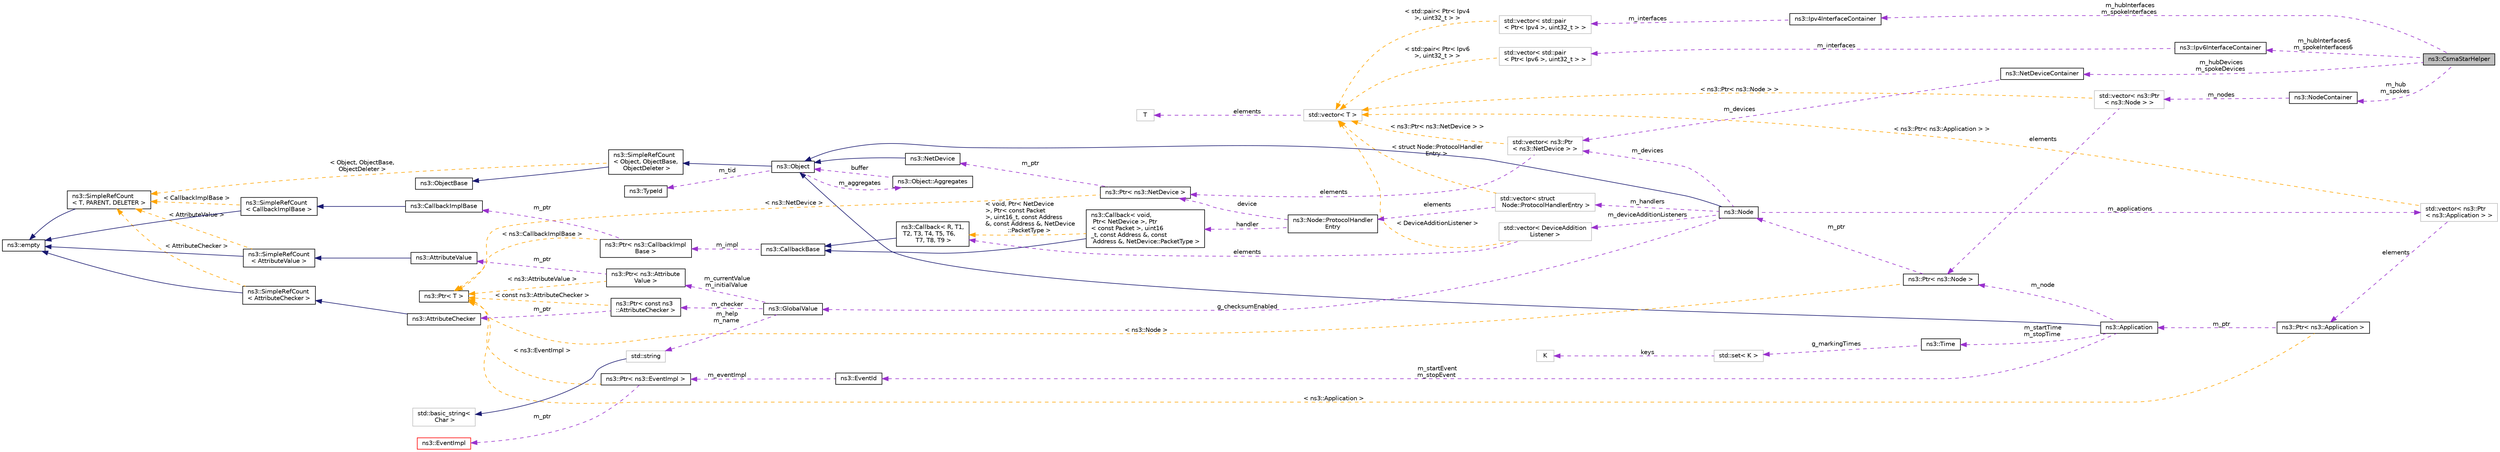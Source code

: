 digraph "ns3::CsmaStarHelper"
{
 // LATEX_PDF_SIZE
  edge [fontname="Helvetica",fontsize="10",labelfontname="Helvetica",labelfontsize="10"];
  node [fontname="Helvetica",fontsize="10",shape=record];
  rankdir="LR";
  Node1 [label="ns3::CsmaStarHelper",height=0.2,width=0.4,color="black", fillcolor="grey75", style="filled", fontcolor="black",tooltip="A helper to make it easier to create a star topology with Csma links."];
  Node2 -> Node1 [dir="back",color="darkorchid3",fontsize="10",style="dashed",label=" m_hubInterfaces\nm_spokeInterfaces" ,fontname="Helvetica"];
  Node2 [label="ns3::Ipv4InterfaceContainer",height=0.2,width=0.4,color="black", fillcolor="white", style="filled",URL="$classns3_1_1_ipv4_interface_container.html",tooltip="holds a vector of std::pair of Ptr<Ipv4> and interface index."];
  Node3 -> Node2 [dir="back",color="darkorchid3",fontsize="10",style="dashed",label=" m_interfaces" ,fontname="Helvetica"];
  Node3 [label="std::vector\< std::pair\l\< Ptr\< Ipv4 \>, uint32_t \> \>",height=0.2,width=0.4,color="grey75", fillcolor="white", style="filled",tooltip=" "];
  Node4 -> Node3 [dir="back",color="orange",fontsize="10",style="dashed",label=" \< std::pair\< Ptr\< Ipv4\l \>, uint32_t \> \>" ,fontname="Helvetica"];
  Node4 [label="std::vector\< T \>",height=0.2,width=0.4,color="grey75", fillcolor="white", style="filled",tooltip=" "];
  Node5 -> Node4 [dir="back",color="darkorchid3",fontsize="10",style="dashed",label=" elements" ,fontname="Helvetica"];
  Node5 [label="T",height=0.2,width=0.4,color="grey75", fillcolor="white", style="filled",tooltip=" "];
  Node6 -> Node1 [dir="back",color="darkorchid3",fontsize="10",style="dashed",label=" m_hubDevices\nm_spokeDevices" ,fontname="Helvetica"];
  Node6 [label="ns3::NetDeviceContainer",height=0.2,width=0.4,color="black", fillcolor="white", style="filled",URL="$classns3_1_1_net_device_container.html",tooltip="holds a vector of ns3::NetDevice pointers"];
  Node7 -> Node6 [dir="back",color="darkorchid3",fontsize="10",style="dashed",label=" m_devices" ,fontname="Helvetica"];
  Node7 [label="std::vector\< ns3::Ptr\l\< ns3::NetDevice \> \>",height=0.2,width=0.4,color="grey75", fillcolor="white", style="filled",tooltip=" "];
  Node8 -> Node7 [dir="back",color="darkorchid3",fontsize="10",style="dashed",label=" elements" ,fontname="Helvetica"];
  Node8 [label="ns3::Ptr\< ns3::NetDevice \>",height=0.2,width=0.4,color="black", fillcolor="white", style="filled",URL="$classns3_1_1_ptr.html",tooltip=" "];
  Node9 -> Node8 [dir="back",color="darkorchid3",fontsize="10",style="dashed",label=" m_ptr" ,fontname="Helvetica"];
  Node9 [label="ns3::NetDevice",height=0.2,width=0.4,color="black", fillcolor="white", style="filled",URL="$classns3_1_1_net_device.html",tooltip="Network layer to device interface."];
  Node10 -> Node9 [dir="back",color="midnightblue",fontsize="10",style="solid",fontname="Helvetica"];
  Node10 [label="ns3::Object",height=0.2,width=0.4,color="black", fillcolor="white", style="filled",URL="$classns3_1_1_object.html",tooltip="A base class which provides memory management and object aggregation."];
  Node11 -> Node10 [dir="back",color="midnightblue",fontsize="10",style="solid",fontname="Helvetica"];
  Node11 [label="ns3::SimpleRefCount\l\< Object, ObjectBase,\l ObjectDeleter \>",height=0.2,width=0.4,color="black", fillcolor="white", style="filled",URL="$classns3_1_1_simple_ref_count.html",tooltip=" "];
  Node12 -> Node11 [dir="back",color="midnightblue",fontsize="10",style="solid",fontname="Helvetica"];
  Node12 [label="ns3::ObjectBase",height=0.2,width=0.4,color="black", fillcolor="white", style="filled",URL="$classns3_1_1_object_base.html",tooltip="Anchor the ns-3 type and attribute system."];
  Node13 -> Node11 [dir="back",color="orange",fontsize="10",style="dashed",label=" \< Object, ObjectBase,\l ObjectDeleter \>" ,fontname="Helvetica"];
  Node13 [label="ns3::SimpleRefCount\l\< T, PARENT, DELETER \>",height=0.2,width=0.4,color="black", fillcolor="white", style="filled",URL="$classns3_1_1_simple_ref_count.html",tooltip="A template-based reference counting class."];
  Node14 -> Node13 [dir="back",color="midnightblue",fontsize="10",style="solid",fontname="Helvetica"];
  Node14 [label="ns3::empty",height=0.2,width=0.4,color="black", fillcolor="white", style="filled",URL="$classns3_1_1empty.html",tooltip="make Callback use a separate empty type"];
  Node15 -> Node10 [dir="back",color="darkorchid3",fontsize="10",style="dashed",label=" m_tid" ,fontname="Helvetica"];
  Node15 [label="ns3::TypeId",height=0.2,width=0.4,color="black", fillcolor="white", style="filled",URL="$classns3_1_1_type_id.html",tooltip="a unique identifier for an interface."];
  Node16 -> Node10 [dir="back",color="darkorchid3",fontsize="10",style="dashed",label=" m_aggregates" ,fontname="Helvetica"];
  Node16 [label="ns3::Object::Aggregates",height=0.2,width=0.4,color="black", fillcolor="white", style="filled",URL="$structns3_1_1_object_1_1_aggregates.html",tooltip="The list of Objects aggregated to this one."];
  Node10 -> Node16 [dir="back",color="darkorchid3",fontsize="10",style="dashed",label=" buffer" ,fontname="Helvetica"];
  Node17 -> Node8 [dir="back",color="orange",fontsize="10",style="dashed",label=" \< ns3::NetDevice \>" ,fontname="Helvetica"];
  Node17 [label="ns3::Ptr\< T \>",height=0.2,width=0.4,color="black", fillcolor="white", style="filled",URL="$classns3_1_1_ptr.html",tooltip="Smart pointer class similar to boost::intrusive_ptr."];
  Node4 -> Node7 [dir="back",color="orange",fontsize="10",style="dashed",label=" \< ns3::Ptr\< ns3::NetDevice \> \>" ,fontname="Helvetica"];
  Node18 -> Node1 [dir="back",color="darkorchid3",fontsize="10",style="dashed",label=" m_hub\nm_spokes" ,fontname="Helvetica"];
  Node18 [label="ns3::NodeContainer",height=0.2,width=0.4,color="black", fillcolor="white", style="filled",URL="$classns3_1_1_node_container.html",tooltip="keep track of a set of node pointers."];
  Node19 -> Node18 [dir="back",color="darkorchid3",fontsize="10",style="dashed",label=" m_nodes" ,fontname="Helvetica"];
  Node19 [label="std::vector\< ns3::Ptr\l\< ns3::Node \> \>",height=0.2,width=0.4,color="grey75", fillcolor="white", style="filled",tooltip=" "];
  Node20 -> Node19 [dir="back",color="darkorchid3",fontsize="10",style="dashed",label=" elements" ,fontname="Helvetica"];
  Node20 [label="ns3::Ptr\< ns3::Node \>",height=0.2,width=0.4,color="black", fillcolor="white", style="filled",URL="$classns3_1_1_ptr.html",tooltip=" "];
  Node21 -> Node20 [dir="back",color="darkorchid3",fontsize="10",style="dashed",label=" m_ptr" ,fontname="Helvetica"];
  Node21 [label="ns3::Node",height=0.2,width=0.4,color="black", fillcolor="white", style="filled",URL="$classns3_1_1_node.html",tooltip="A network Node."];
  Node10 -> Node21 [dir="back",color="midnightblue",fontsize="10",style="solid",fontname="Helvetica"];
  Node22 -> Node21 [dir="back",color="darkorchid3",fontsize="10",style="dashed",label=" m_applications" ,fontname="Helvetica"];
  Node22 [label="std::vector\< ns3::Ptr\l\< ns3::Application \> \>",height=0.2,width=0.4,color="grey75", fillcolor="white", style="filled",tooltip=" "];
  Node23 -> Node22 [dir="back",color="darkorchid3",fontsize="10",style="dashed",label=" elements" ,fontname="Helvetica"];
  Node23 [label="ns3::Ptr\< ns3::Application \>",height=0.2,width=0.4,color="black", fillcolor="white", style="filled",URL="$classns3_1_1_ptr.html",tooltip=" "];
  Node24 -> Node23 [dir="back",color="darkorchid3",fontsize="10",style="dashed",label=" m_ptr" ,fontname="Helvetica"];
  Node24 [label="ns3::Application",height=0.2,width=0.4,color="black", fillcolor="white", style="filled",URL="$classns3_1_1_application.html",tooltip="The base class for all ns3 applications."];
  Node10 -> Node24 [dir="back",color="midnightblue",fontsize="10",style="solid",fontname="Helvetica"];
  Node25 -> Node24 [dir="back",color="darkorchid3",fontsize="10",style="dashed",label=" m_startEvent\nm_stopEvent" ,fontname="Helvetica"];
  Node25 [label="ns3::EventId",height=0.2,width=0.4,color="black", fillcolor="white", style="filled",URL="$classns3_1_1_event_id.html",tooltip="An identifier for simulation events."];
  Node26 -> Node25 [dir="back",color="darkorchid3",fontsize="10",style="dashed",label=" m_eventImpl" ,fontname="Helvetica"];
  Node26 [label="ns3::Ptr\< ns3::EventImpl \>",height=0.2,width=0.4,color="black", fillcolor="white", style="filled",URL="$classns3_1_1_ptr.html",tooltip=" "];
  Node27 -> Node26 [dir="back",color="darkorchid3",fontsize="10",style="dashed",label=" m_ptr" ,fontname="Helvetica"];
  Node27 [label="ns3::EventImpl",height=0.2,width=0.4,color="red", fillcolor="white", style="filled",URL="$classns3_1_1_event_impl.html",tooltip="A simulation event."];
  Node17 -> Node26 [dir="back",color="orange",fontsize="10",style="dashed",label=" \< ns3::EventImpl \>" ,fontname="Helvetica"];
  Node20 -> Node24 [dir="back",color="darkorchid3",fontsize="10",style="dashed",label=" m_node" ,fontname="Helvetica"];
  Node29 -> Node24 [dir="back",color="darkorchid3",fontsize="10",style="dashed",label=" m_startTime\nm_stopTime" ,fontname="Helvetica"];
  Node29 [label="ns3::Time",height=0.2,width=0.4,color="black", fillcolor="white", style="filled",URL="$classns3_1_1_time.html",tooltip="Simulation virtual time values and global simulation resolution."];
  Node30 -> Node29 [dir="back",color="darkorchid3",fontsize="10",style="dashed",label=" g_markingTimes" ,fontname="Helvetica"];
  Node30 [label="std::set\< K \>",height=0.2,width=0.4,color="grey75", fillcolor="white", style="filled",tooltip=" "];
  Node31 -> Node30 [dir="back",color="darkorchid3",fontsize="10",style="dashed",label=" keys" ,fontname="Helvetica"];
  Node31 [label="K",height=0.2,width=0.4,color="grey75", fillcolor="white", style="filled",tooltip=" "];
  Node17 -> Node23 [dir="back",color="orange",fontsize="10",style="dashed",label=" \< ns3::Application \>" ,fontname="Helvetica"];
  Node4 -> Node22 [dir="back",color="orange",fontsize="10",style="dashed",label=" \< ns3::Ptr\< ns3::Application \> \>" ,fontname="Helvetica"];
  Node7 -> Node21 [dir="back",color="darkorchid3",fontsize="10",style="dashed",label=" m_devices" ,fontname="Helvetica"];
  Node32 -> Node21 [dir="back",color="darkorchid3",fontsize="10",style="dashed",label=" g_checksumEnabled" ,fontname="Helvetica"];
  Node32 [label="ns3::GlobalValue",height=0.2,width=0.4,color="black", fillcolor="white", style="filled",URL="$classns3_1_1_global_value.html",tooltip="Hold a so-called 'global value'."];
  Node33 -> Node32 [dir="back",color="darkorchid3",fontsize="10",style="dashed",label=" m_currentValue\nm_initialValue" ,fontname="Helvetica"];
  Node33 [label="ns3::Ptr\< ns3::Attribute\lValue \>",height=0.2,width=0.4,color="black", fillcolor="white", style="filled",URL="$classns3_1_1_ptr.html",tooltip=" "];
  Node34 -> Node33 [dir="back",color="darkorchid3",fontsize="10",style="dashed",label=" m_ptr" ,fontname="Helvetica"];
  Node34 [label="ns3::AttributeValue",height=0.2,width=0.4,color="black", fillcolor="white", style="filled",URL="$classns3_1_1_attribute_value.html",tooltip="Hold a value for an Attribute."];
  Node35 -> Node34 [dir="back",color="midnightblue",fontsize="10",style="solid",fontname="Helvetica"];
  Node35 [label="ns3::SimpleRefCount\l\< AttributeValue \>",height=0.2,width=0.4,color="black", fillcolor="white", style="filled",URL="$classns3_1_1_simple_ref_count.html",tooltip=" "];
  Node14 -> Node35 [dir="back",color="midnightblue",fontsize="10",style="solid",fontname="Helvetica"];
  Node13 -> Node35 [dir="back",color="orange",fontsize="10",style="dashed",label=" \< AttributeValue \>" ,fontname="Helvetica"];
  Node17 -> Node33 [dir="back",color="orange",fontsize="10",style="dashed",label=" \< ns3::AttributeValue \>" ,fontname="Helvetica"];
  Node36 -> Node32 [dir="back",color="darkorchid3",fontsize="10",style="dashed",label=" m_help\nm_name" ,fontname="Helvetica"];
  Node36 [label="std::string",height=0.2,width=0.4,color="grey75", fillcolor="white", style="filled",tooltip=" "];
  Node37 -> Node36 [dir="back",color="midnightblue",fontsize="10",style="solid",fontname="Helvetica"];
  Node37 [label="std::basic_string\<\l Char \>",height=0.2,width=0.4,color="grey75", fillcolor="white", style="filled",tooltip=" "];
  Node38 -> Node32 [dir="back",color="darkorchid3",fontsize="10",style="dashed",label=" m_checker" ,fontname="Helvetica"];
  Node38 [label="ns3::Ptr\< const ns3\l::AttributeChecker \>",height=0.2,width=0.4,color="black", fillcolor="white", style="filled",URL="$classns3_1_1_ptr.html",tooltip=" "];
  Node39 -> Node38 [dir="back",color="darkorchid3",fontsize="10",style="dashed",label=" m_ptr" ,fontname="Helvetica"];
  Node39 [label="ns3::AttributeChecker",height=0.2,width=0.4,color="black", fillcolor="white", style="filled",URL="$classns3_1_1_attribute_checker.html",tooltip="Represent the type of an attribute."];
  Node40 -> Node39 [dir="back",color="midnightblue",fontsize="10",style="solid",fontname="Helvetica"];
  Node40 [label="ns3::SimpleRefCount\l\< AttributeChecker \>",height=0.2,width=0.4,color="black", fillcolor="white", style="filled",URL="$classns3_1_1_simple_ref_count.html",tooltip=" "];
  Node14 -> Node40 [dir="back",color="midnightblue",fontsize="10",style="solid",fontname="Helvetica"];
  Node13 -> Node40 [dir="back",color="orange",fontsize="10",style="dashed",label=" \< AttributeChecker \>" ,fontname="Helvetica"];
  Node17 -> Node38 [dir="back",color="orange",fontsize="10",style="dashed",label=" \< const ns3::AttributeChecker \>" ,fontname="Helvetica"];
  Node41 -> Node21 [dir="back",color="darkorchid3",fontsize="10",style="dashed",label=" m_handlers" ,fontname="Helvetica"];
  Node41 [label="std::vector\< struct\l Node::ProtocolHandlerEntry \>",height=0.2,width=0.4,color="grey75", fillcolor="white", style="filled",tooltip=" "];
  Node42 -> Node41 [dir="back",color="darkorchid3",fontsize="10",style="dashed",label=" elements" ,fontname="Helvetica"];
  Node42 [label="ns3::Node::ProtocolHandler\lEntry",height=0.2,width=0.4,color="black", fillcolor="white", style="filled",URL="$structns3_1_1_node_1_1_protocol_handler_entry.html",tooltip="Protocol handler entry."];
  Node43 -> Node42 [dir="back",color="darkorchid3",fontsize="10",style="dashed",label=" handler" ,fontname="Helvetica"];
  Node43 [label="ns3::Callback\< void,\l Ptr\< NetDevice \>, Ptr\l\< const Packet \>, uint16\l_t, const Address &, const\l Address &, NetDevice::PacketType \>",height=0.2,width=0.4,color="black", fillcolor="white", style="filled",URL="$classns3_1_1_callback.html",tooltip=" "];
  Node44 -> Node43 [dir="back",color="midnightblue",fontsize="10",style="solid",fontname="Helvetica"];
  Node44 [label="ns3::CallbackBase",height=0.2,width=0.4,color="black", fillcolor="white", style="filled",URL="$classns3_1_1_callback_base.html",tooltip="Base class for Callback class."];
  Node45 -> Node44 [dir="back",color="darkorchid3",fontsize="10",style="dashed",label=" m_impl" ,fontname="Helvetica"];
  Node45 [label="ns3::Ptr\< ns3::CallbackImpl\lBase \>",height=0.2,width=0.4,color="black", fillcolor="white", style="filled",URL="$classns3_1_1_ptr.html",tooltip=" "];
  Node46 -> Node45 [dir="back",color="darkorchid3",fontsize="10",style="dashed",label=" m_ptr" ,fontname="Helvetica"];
  Node46 [label="ns3::CallbackImplBase",height=0.2,width=0.4,color="black", fillcolor="white", style="filled",URL="$classns3_1_1_callback_impl_base.html",tooltip="Abstract base class for CallbackImpl Provides reference counting and equality test."];
  Node47 -> Node46 [dir="back",color="midnightblue",fontsize="10",style="solid",fontname="Helvetica"];
  Node47 [label="ns3::SimpleRefCount\l\< CallbackImplBase \>",height=0.2,width=0.4,color="black", fillcolor="white", style="filled",URL="$classns3_1_1_simple_ref_count.html",tooltip=" "];
  Node14 -> Node47 [dir="back",color="midnightblue",fontsize="10",style="solid",fontname="Helvetica"];
  Node13 -> Node47 [dir="back",color="orange",fontsize="10",style="dashed",label=" \< CallbackImplBase \>" ,fontname="Helvetica"];
  Node17 -> Node45 [dir="back",color="orange",fontsize="10",style="dashed",label=" \< ns3::CallbackImplBase \>" ,fontname="Helvetica"];
  Node48 -> Node43 [dir="back",color="orange",fontsize="10",style="dashed",label=" \< void, Ptr\< NetDevice\l \>, Ptr\< const Packet\l \>, uint16_t, const Address\l &, const Address &, NetDevice\l::PacketType \>" ,fontname="Helvetica"];
  Node48 [label="ns3::Callback\< R, T1,\l T2, T3, T4, T5, T6,\l T7, T8, T9 \>",height=0.2,width=0.4,color="black", fillcolor="white", style="filled",URL="$classns3_1_1_callback.html",tooltip="Callback template class."];
  Node44 -> Node48 [dir="back",color="midnightblue",fontsize="10",style="solid",fontname="Helvetica"];
  Node8 -> Node42 [dir="back",color="darkorchid3",fontsize="10",style="dashed",label=" device" ,fontname="Helvetica"];
  Node4 -> Node41 [dir="back",color="orange",fontsize="10",style="dashed",label=" \< struct Node::ProtocolHandler\lEntry \>" ,fontname="Helvetica"];
  Node49 -> Node21 [dir="back",color="darkorchid3",fontsize="10",style="dashed",label=" m_deviceAdditionListeners" ,fontname="Helvetica"];
  Node49 [label="std::vector\< DeviceAddition\lListener \>",height=0.2,width=0.4,color="grey75", fillcolor="white", style="filled",tooltip=" "];
  Node48 -> Node49 [dir="back",color="darkorchid3",fontsize="10",style="dashed",label=" elements" ,fontname="Helvetica"];
  Node4 -> Node49 [dir="back",color="orange",fontsize="10",style="dashed",label=" \< DeviceAdditionListener \>" ,fontname="Helvetica"];
  Node17 -> Node20 [dir="back",color="orange",fontsize="10",style="dashed",label=" \< ns3::Node \>" ,fontname="Helvetica"];
  Node4 -> Node19 [dir="back",color="orange",fontsize="10",style="dashed",label=" \< ns3::Ptr\< ns3::Node \> \>" ,fontname="Helvetica"];
  Node50 -> Node1 [dir="back",color="darkorchid3",fontsize="10",style="dashed",label=" m_hubInterfaces6\nm_spokeInterfaces6" ,fontname="Helvetica"];
  Node50 [label="ns3::Ipv6InterfaceContainer",height=0.2,width=0.4,color="black", fillcolor="white", style="filled",URL="$classns3_1_1_ipv6_interface_container.html",tooltip="Keep track of a set of IPv6 interfaces."];
  Node51 -> Node50 [dir="back",color="darkorchid3",fontsize="10",style="dashed",label=" m_interfaces" ,fontname="Helvetica"];
  Node51 [label="std::vector\< std::pair\l\< Ptr\< Ipv6 \>, uint32_t \> \>",height=0.2,width=0.4,color="grey75", fillcolor="white", style="filled",tooltip=" "];
  Node4 -> Node51 [dir="back",color="orange",fontsize="10",style="dashed",label=" \< std::pair\< Ptr\< Ipv6\l \>, uint32_t \> \>" ,fontname="Helvetica"];
}

